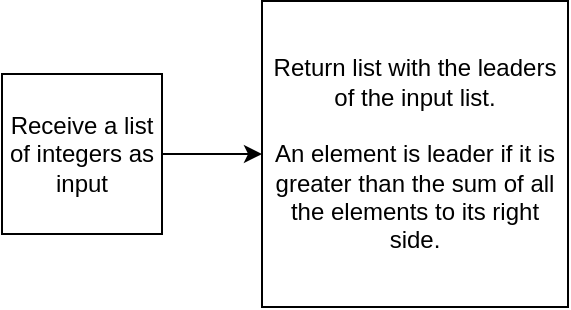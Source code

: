 <mxfile version="25.0.1">
  <diagram name="Page-1" id="gcOh2L13ghurHqlArtQZ">
    <mxGraphModel dx="1050" dy="627" grid="1" gridSize="10" guides="1" tooltips="1" connect="1" arrows="1" fold="1" page="1" pageScale="1" pageWidth="827" pageHeight="1169" background="#ffffff" math="0" shadow="0">
      <root>
        <mxCell id="0" />
        <mxCell id="1" parent="0" />
        <mxCell id="pkoyU2fwOPBfZemE1w7x-363" style="edgeStyle=orthogonalEdgeStyle;rounded=0;orthogonalLoop=1;jettySize=auto;html=1;exitX=1;exitY=0.5;exitDx=0;exitDy=0;entryX=0;entryY=0.5;entryDx=0;entryDy=0;" edge="1" parent="1" source="pkoyU2fwOPBfZemE1w7x-359" target="pkoyU2fwOPBfZemE1w7x-360">
          <mxGeometry relative="1" as="geometry" />
        </mxCell>
        <mxCell id="pkoyU2fwOPBfZemE1w7x-359" value="Receive a list of integers as input" style="whiteSpace=wrap;html=1;aspect=fixed;" vertex="1" parent="1">
          <mxGeometry x="190" y="190" width="80" height="80" as="geometry" />
        </mxCell>
        <mxCell id="pkoyU2fwOPBfZemE1w7x-360" value="Return list with the leaders of the input list.&lt;div&gt;&lt;br&gt;&lt;/div&gt;&lt;div&gt;An element is leader if it is greater than the sum of all the elements to its right side.&lt;/div&gt;" style="whiteSpace=wrap;html=1;aspect=fixed;fontSize=12;" vertex="1" parent="1">
          <mxGeometry x="320" y="153.5" width="153" height="153" as="geometry" />
        </mxCell>
      </root>
    </mxGraphModel>
  </diagram>
</mxfile>
